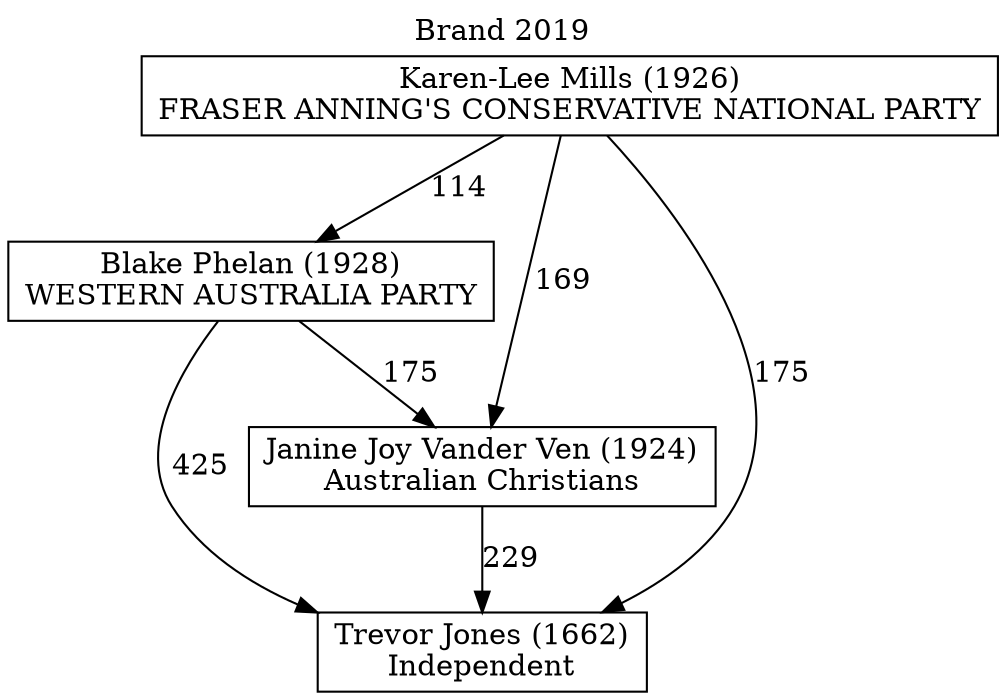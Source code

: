 // House preference flow
digraph "Trevor Jones (1662)_Brand_2019" {
	graph [label="Brand 2019" labelloc=t mclimit=10]
	node [shape=box]
	"Blake Phelan (1928)" [label="Blake Phelan (1928)
WESTERN AUSTRALIA PARTY"]
	"Janine Joy Vander Ven (1924)" [label="Janine Joy Vander Ven (1924)
Australian Christians"]
	"Karen-Lee Mills (1926)" [label="Karen-Lee Mills (1926)
FRASER ANNING'S CONSERVATIVE NATIONAL PARTY"]
	"Trevor Jones (1662)" [label="Trevor Jones (1662)
Independent"]
	"Blake Phelan (1928)" -> "Janine Joy Vander Ven (1924)" [label=175]
	"Blake Phelan (1928)" -> "Trevor Jones (1662)" [label=425]
	"Janine Joy Vander Ven (1924)" -> "Trevor Jones (1662)" [label=229]
	"Karen-Lee Mills (1926)" -> "Blake Phelan (1928)" [label=114]
	"Karen-Lee Mills (1926)" -> "Janine Joy Vander Ven (1924)" [label=169]
	"Karen-Lee Mills (1926)" -> "Trevor Jones (1662)" [label=175]
}
